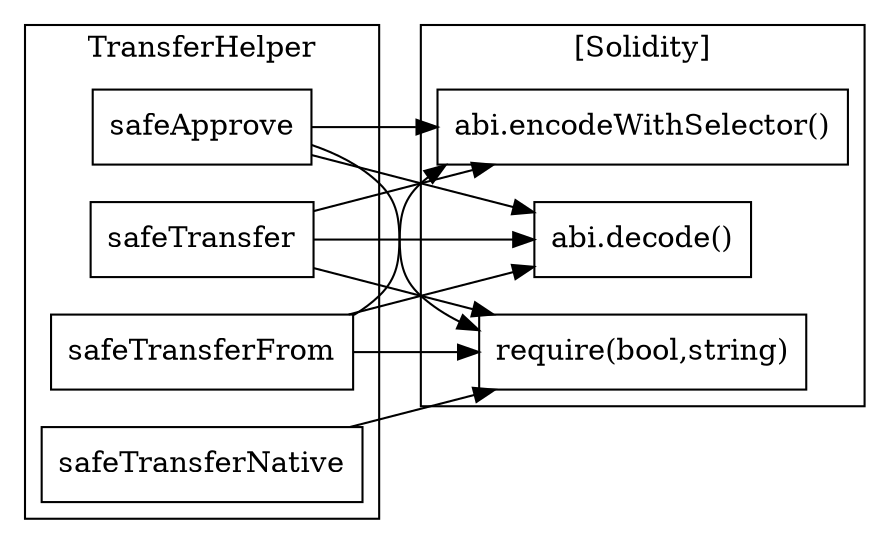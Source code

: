 strict digraph {
rankdir="LR"
node [shape=box]
subgraph cluster_739_TransferHelper {
label = "TransferHelper"
"739_safeApprove" [label="safeApprove"]
"739_safeTransfer" [label="safeTransfer"]
"739_safeTransferFrom" [label="safeTransferFrom"]
"739_safeTransferNative" [label="safeTransferNative"]
}subgraph cluster_solidity {
label = "[Solidity]"
"abi.decode()" 
"require(bool,string)" 
"abi.encodeWithSelector()" 
"739_safeTransferFrom" -> "abi.encodeWithSelector()"
"739_safeTransferNative" -> "require(bool,string)"
"739_safeTransfer" -> "require(bool,string)"
"739_safeApprove" -> "abi.encodeWithSelector()"
"739_safeApprove" -> "require(bool,string)"
"739_safeTransferFrom" -> "abi.decode()"
"739_safeTransferFrom" -> "require(bool,string)"
"739_safeTransfer" -> "abi.decode()"
"739_safeApprove" -> "abi.decode()"
"739_safeTransfer" -> "abi.encodeWithSelector()"
}
}